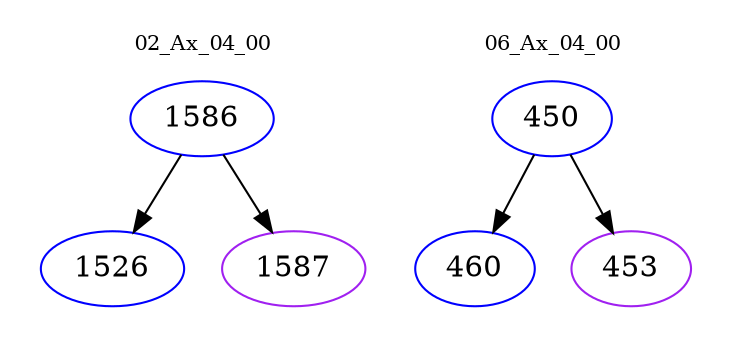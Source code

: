 digraph{
subgraph cluster_0 {
color = white
label = "02_Ax_04_00";
fontsize=10;
T0_1586 [label="1586", color="blue"]
T0_1586 -> T0_1526 [color="black"]
T0_1526 [label="1526", color="blue"]
T0_1586 -> T0_1587 [color="black"]
T0_1587 [label="1587", color="purple"]
}
subgraph cluster_1 {
color = white
label = "06_Ax_04_00";
fontsize=10;
T1_450 [label="450", color="blue"]
T1_450 -> T1_460 [color="black"]
T1_460 [label="460", color="blue"]
T1_450 -> T1_453 [color="black"]
T1_453 [label="453", color="purple"]
}
}

